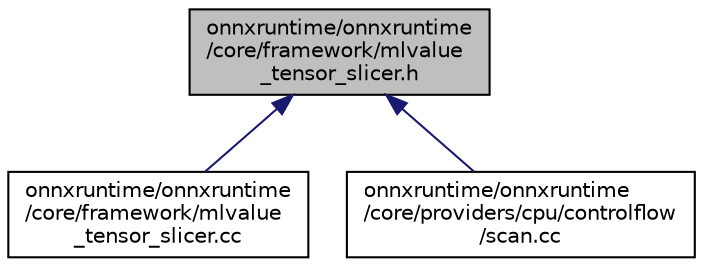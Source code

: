 digraph "onnxruntime/onnxruntime/core/framework/mlvalue_tensor_slicer.h"
{
  edge [fontname="Helvetica",fontsize="10",labelfontname="Helvetica",labelfontsize="10"];
  node [fontname="Helvetica",fontsize="10",shape=record];
  Node41 [label="onnxruntime/onnxruntime\l/core/framework/mlvalue\l_tensor_slicer.h",height=0.2,width=0.4,color="black", fillcolor="grey75", style="filled", fontcolor="black"];
  Node41 -> Node42 [dir="back",color="midnightblue",fontsize="10",style="solid"];
  Node42 [label="onnxruntime/onnxruntime\l/core/framework/mlvalue\l_tensor_slicer.cc",height=0.2,width=0.4,color="black", fillcolor="white", style="filled",URL="$mlvalue__tensor__slicer_8cc.html"];
  Node41 -> Node43 [dir="back",color="midnightblue",fontsize="10",style="solid"];
  Node43 [label="onnxruntime/onnxruntime\l/core/providers/cpu/controlflow\l/scan.cc",height=0.2,width=0.4,color="black", fillcolor="white", style="filled",URL="$scan_8cc.html"];
}
